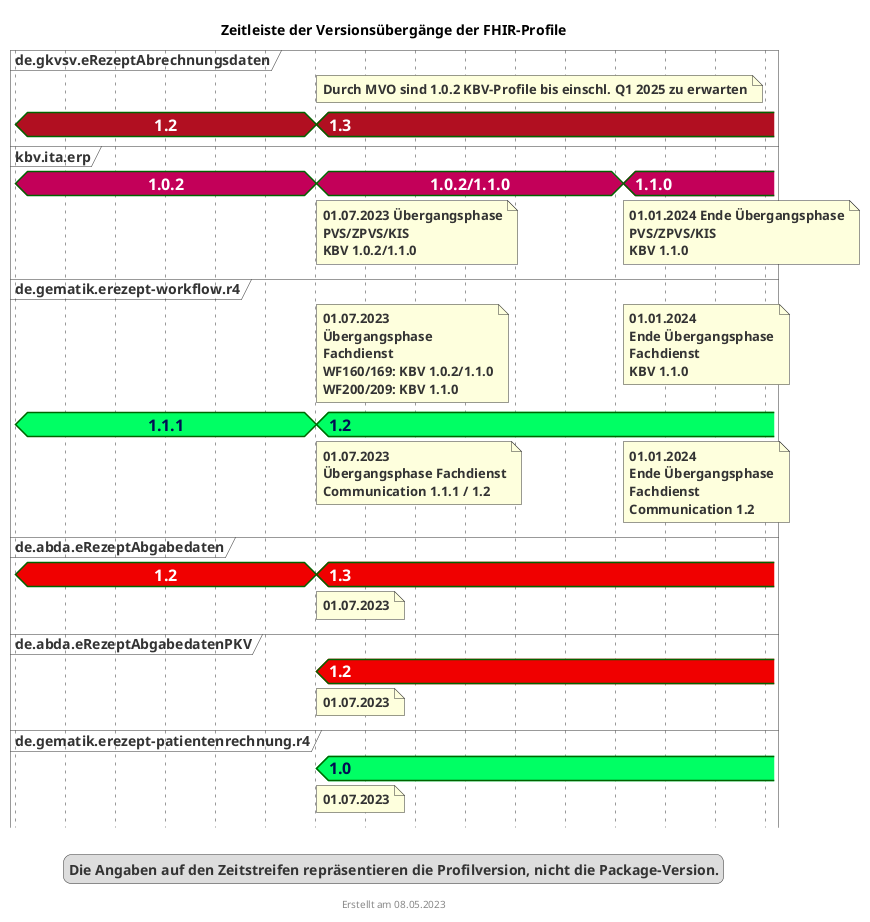 @startuml fhir_version_timeline
<style>
timingDiagram {
  .kbvcolor {
    FontColor #ffffff
    Fontsize 16
    FontStyle bold
    Backgroundcolor #c30059
  }
  .gematikcolor {
    FontColor #000e52
    Fontsize 16
    FontStyle bold
    Backgroundcolor #00ff64
  }
  .davcolor {
    FontColor #ffffff
    Fontsize 16
    FontStyle bold
    BackgroundColor #f00000
  }
  .gkvcolor {
    FontColor #ffffff
    Fontsize 16
    FontStyle bold
    BackgroundColor #b10f21
  }
}
</style>
title Zeitleiste der Versionsübergänge der FHIR-Profile
footer Erstellt am 08.05.2023


concise "de.gkvsv.eRezeptAbrechnungsdaten" as GKV <<gkvcolor>>
concise "kbv.ita.erp" as KBV <<kbvcolor>>
concise "de.gematik.erezept-workflow.r4" as gematik <<gematikcolor>>
concise "de.abda.eRezeptAbgabedaten" as DAV <<davcolor>>
concise "de.abda.eRezeptAbgabedatenPKV" as PKV <<davcolor>>
concise "de.gematik.erezept-patientenrechnung.r4" as gematikpkv <<gematikcolor>>


'30 days is scaled to 50 pixels
scale 2592000 as 50 pixels
hide time-axis

@2023/01/01
GKV is 1.2
KBV is 1.0.2
DAV is 1.2
gematik is 1.1.1

@2023/07/01
note bottom of KBV : 01.07.2023 Übergangsphase\nPVS/ZPVS/KIS\nKBV 1.0.2/1.1.0
note bottom of PKV : 01.07.2023
note top of gematik : 01.07.2023\nÜbergangsphase\nFachdienst\nWF160/169: KBV 1.0.2/1.1.0\nWF200/209: KBV 1.1.0
note bottom of gematik : 01.07.2023\nÜbergangsphase Fachdienst\nCommunication 1.1.1 / 1.2
note bottom of gematikpkv : 01.07.2023
note bottom of DAV : 01.07.2023
note top of GKV : Durch MVO sind 1.0.2 KBV-Profile bis einschl. Q1 2025 zu erwarten
KBV is "1.0.2/1.1.0"
gematik is 1.2
gematikpkv is 1.0
DAV is 1.3
PKV is 1.2
GKV is 1.3

@2024/01/01
note bottom of KBV : 01.01.2024 Ende Übergangsphase\nPVS/ZPVS/KIS\nKBV 1.1.0
note top of gematik : 01.01.2024\nEnde Übergangsphase\nFachdienst\nKBV 1.1.0
note bottom of gematik : 01.01.2024\nEnde Übergangsphase\nFachdienst\nCommunication 1.2
KBV is 1.1.0

@2024/03/01

legend
Die Angaben auf den Zeitstreifen repräsentieren die Profilversion, nicht die Package-Version.
end legend

@enduml